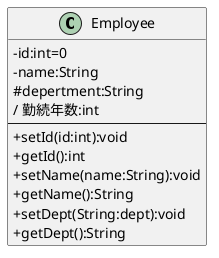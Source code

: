 @startuml 3-1
skinparam classAttributeIconSize 0
' class A <<stereotype>>{}
' class B {
' - 属性1:int
' - 属性2:String
' }
' class C{
' ---
' + 操作1():void
' + 操作2():String
' }
' class D{
' - 属性1:int
' - 属性2:String
' ---
' + 操作1():void
' + 操作2():String
' }
class Employee{
-id:int=0
-name:String
#depertment:String
/ 勤続年数:int
---
+setId(id:int):void
+getId():int
+setName(name:String):void
+getName():String
+setDept(String:dept):void
+getDept():String
}
@enduml